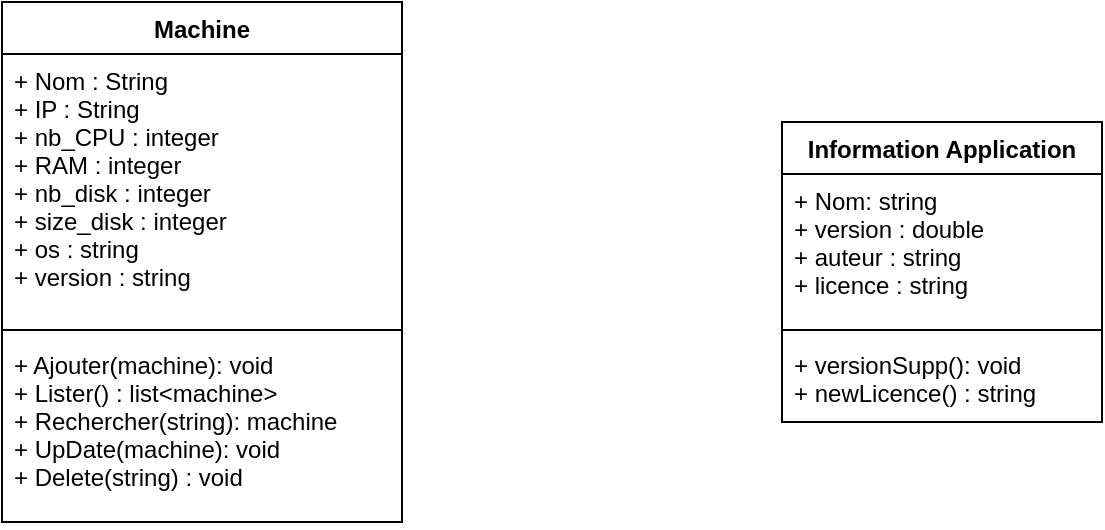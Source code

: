 <mxfile version="14.6.6" type="device"><diagram id="70zoS9iJam2xv2wJMvCq" name="Page-1"><mxGraphModel dx="702" dy="789" grid="1" gridSize="10" guides="1" tooltips="1" connect="1" arrows="1" fold="1" page="1" pageScale="1" pageWidth="827" pageHeight="1169" math="0" shadow="0"><root><mxCell id="0"/><mxCell id="1" parent="0"/><mxCell id="dR0nnF0Z1neOgMeFHpr8-1" value="Machine" style="swimlane;fontStyle=1;align=center;verticalAlign=top;childLayout=stackLayout;horizontal=1;startSize=26;horizontalStack=0;resizeParent=1;resizeParentMax=0;resizeLast=0;collapsible=1;marginBottom=0;" vertex="1" parent="1"><mxGeometry x="180" y="180" width="200" height="260" as="geometry"/></mxCell><mxCell id="dR0nnF0Z1neOgMeFHpr8-2" value="+ Nom : String&#10;+ IP : String&#10;+ nb_CPU : integer&#10;+ RAM : integer&#10;+ nb_disk : integer&#10;+ size_disk : integer&#10;+ os : string&#10;+ version : string" style="text;strokeColor=none;fillColor=none;align=left;verticalAlign=top;spacingLeft=4;spacingRight=4;overflow=hidden;rotatable=0;points=[[0,0.5],[1,0.5]];portConstraint=eastwest;" vertex="1" parent="dR0nnF0Z1neOgMeFHpr8-1"><mxGeometry y="26" width="200" height="134" as="geometry"/></mxCell><mxCell id="dR0nnF0Z1neOgMeFHpr8-3" value="" style="line;strokeWidth=1;fillColor=none;align=left;verticalAlign=middle;spacingTop=-1;spacingLeft=3;spacingRight=3;rotatable=0;labelPosition=right;points=[];portConstraint=eastwest;" vertex="1" parent="dR0nnF0Z1neOgMeFHpr8-1"><mxGeometry y="160" width="200" height="8" as="geometry"/></mxCell><mxCell id="dR0nnF0Z1neOgMeFHpr8-4" value="+ Ajouter(machine): void&#10;+ Lister() : list&lt;machine&gt;&#10;+ Rechercher(string): machine&#10;+ UpDate(machine): void&#10;+ Delete(string) : void" style="text;strokeColor=none;fillColor=none;align=left;verticalAlign=top;spacingLeft=4;spacingRight=4;overflow=hidden;rotatable=0;points=[[0,0.5],[1,0.5]];portConstraint=eastwest;" vertex="1" parent="dR0nnF0Z1neOgMeFHpr8-1"><mxGeometry y="168" width="200" height="92" as="geometry"/></mxCell><mxCell id="dR0nnF0Z1neOgMeFHpr8-10" value="Information Application" style="swimlane;fontStyle=1;align=center;verticalAlign=top;childLayout=stackLayout;horizontal=1;startSize=26;horizontalStack=0;resizeParent=1;resizeParentMax=0;resizeLast=0;collapsible=1;marginBottom=0;" vertex="1" parent="1"><mxGeometry x="570" y="240" width="160" height="150" as="geometry"/></mxCell><mxCell id="dR0nnF0Z1neOgMeFHpr8-11" value="+ Nom: string&#10;+ version : double&#10;+ auteur : string&#10;+ licence : string" style="text;strokeColor=none;fillColor=none;align=left;verticalAlign=top;spacingLeft=4;spacingRight=4;overflow=hidden;rotatable=0;points=[[0,0.5],[1,0.5]];portConstraint=eastwest;" vertex="1" parent="dR0nnF0Z1neOgMeFHpr8-10"><mxGeometry y="26" width="160" height="74" as="geometry"/></mxCell><mxCell id="dR0nnF0Z1neOgMeFHpr8-12" value="" style="line;strokeWidth=1;fillColor=none;align=left;verticalAlign=middle;spacingTop=-1;spacingLeft=3;spacingRight=3;rotatable=0;labelPosition=right;points=[];portConstraint=eastwest;" vertex="1" parent="dR0nnF0Z1neOgMeFHpr8-10"><mxGeometry y="100" width="160" height="8" as="geometry"/></mxCell><mxCell id="dR0nnF0Z1neOgMeFHpr8-13" value="+ versionSupp(): void&#10;+ newLicence() : string" style="text;strokeColor=none;fillColor=none;align=left;verticalAlign=top;spacingLeft=4;spacingRight=4;overflow=hidden;rotatable=0;points=[[0,0.5],[1,0.5]];portConstraint=eastwest;" vertex="1" parent="dR0nnF0Z1neOgMeFHpr8-10"><mxGeometry y="108" width="160" height="42" as="geometry"/></mxCell></root></mxGraphModel></diagram></mxfile>